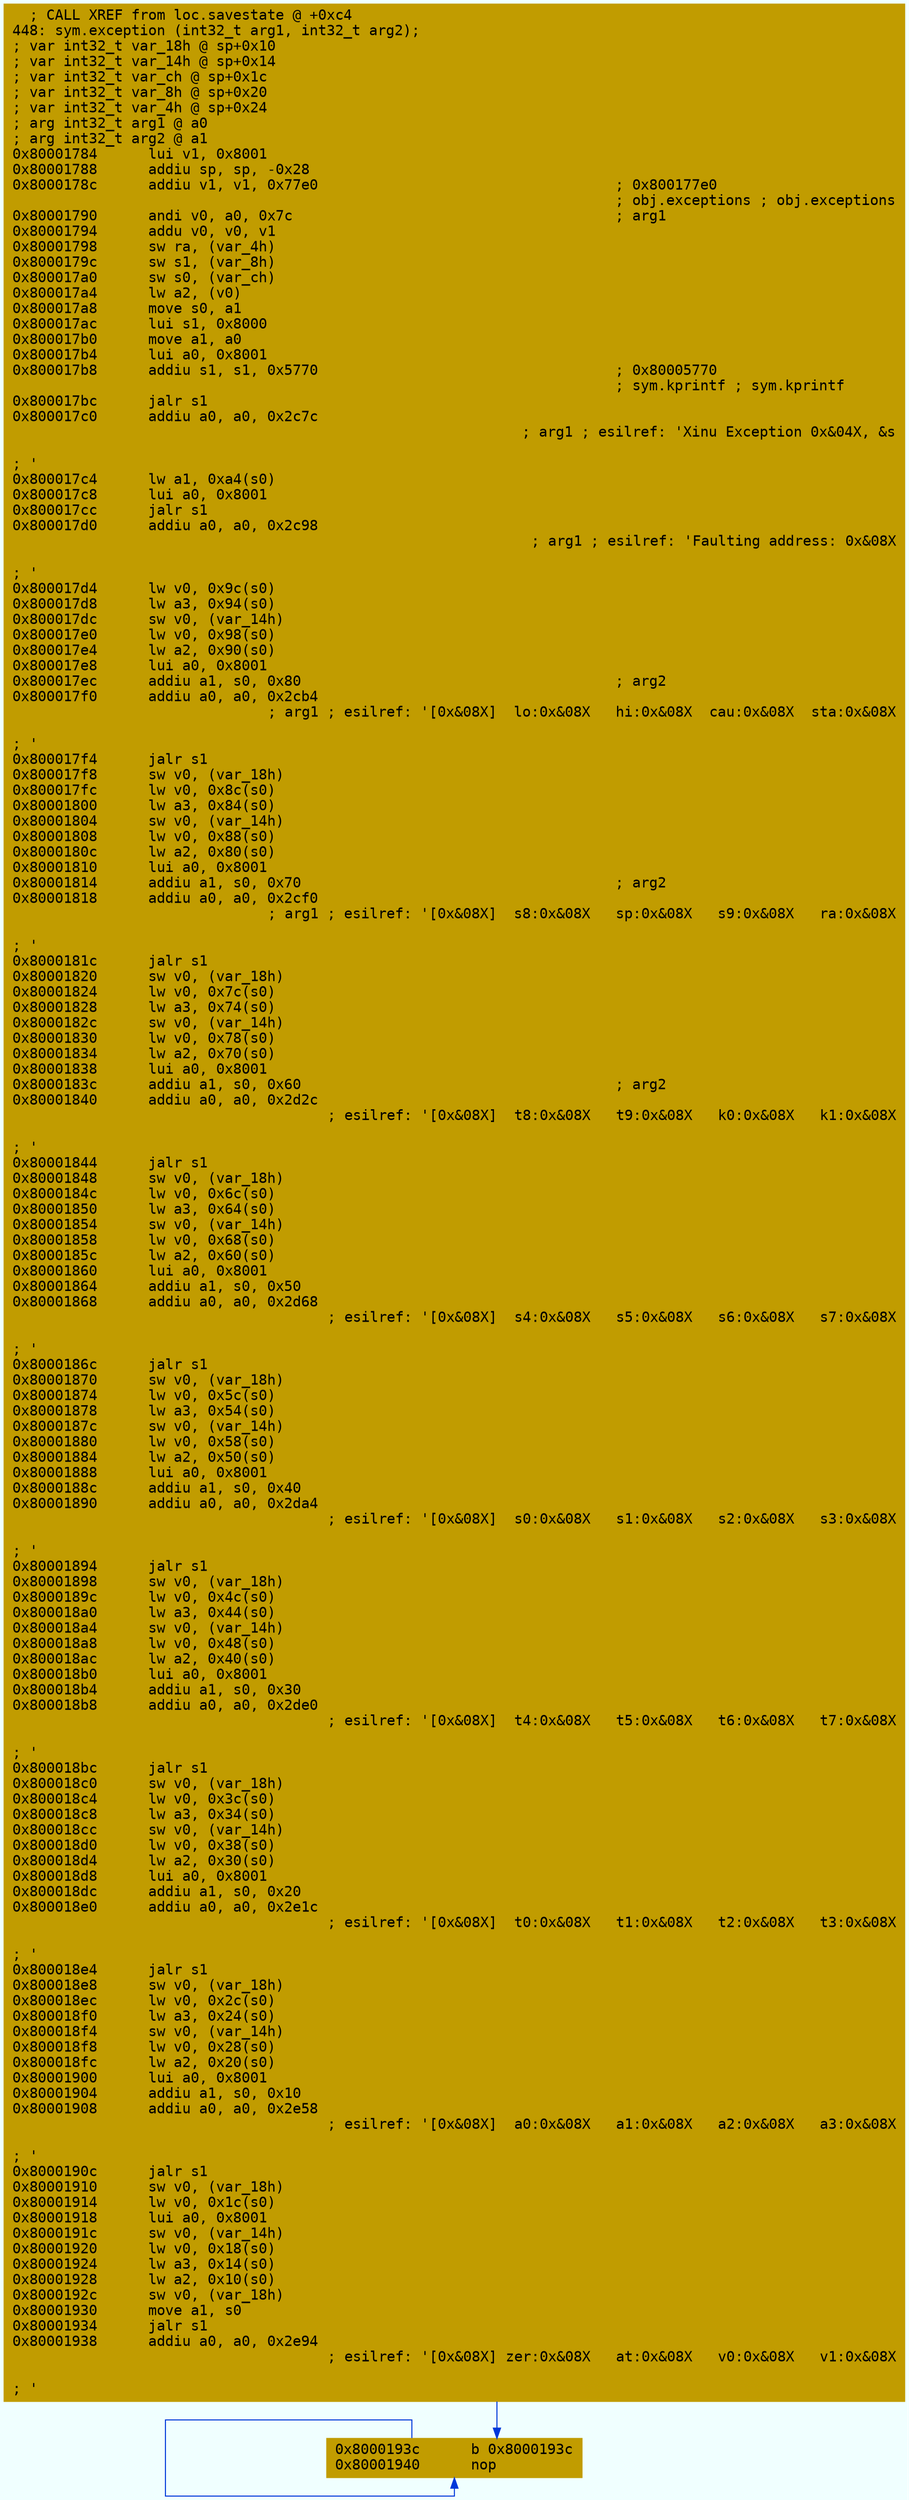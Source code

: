 digraph code {
	graph [bgcolor=azure fontsize=8 fontname="Courier" splines="ortho"];
	node [fillcolor=gray style=filled shape=box];
	edge [arrowhead="normal"];
	"0x80001784" [URL="sym.exception/0x80001784", fillcolor="#c19c00",color="#c19c00", fontname="Courier",label="  ; CALL XREF from loc.savestate @ +0xc4\l448: sym.exception (int32_t arg1, int32_t arg2);\l; var int32_t var_18h @ sp+0x10\l; var int32_t var_14h @ sp+0x14\l; var int32_t var_ch @ sp+0x1c\l; var int32_t var_8h @ sp+0x20\l; var int32_t var_4h @ sp+0x24\l; arg int32_t arg1 @ a0\l; arg int32_t arg2 @ a1\l0x80001784      lui v1, 0x8001\l0x80001788      addiu sp, sp, -0x28\l0x8000178c      addiu v1, v1, 0x77e0                                   ; 0x800177e0\l                                                                       ; obj.exceptions ; obj.exceptions\l0x80001790      andi v0, a0, 0x7c                                      ; arg1\l0x80001794      addu v0, v0, v1\l0x80001798      sw ra, (var_4h)\l0x8000179c      sw s1, (var_8h)\l0x800017a0      sw s0, (var_ch)\l0x800017a4      lw a2, (v0)\l0x800017a8      move s0, a1\l0x800017ac      lui s1, 0x8000\l0x800017b0      move a1, a0\l0x800017b4      lui a0, 0x8001\l0x800017b8      addiu s1, s1, 0x5770                                   ; 0x80005770\l                                                                       ; sym.kprintf ; sym.kprintf\l0x800017bc      jalr s1\l0x800017c0      addiu a0, a0, 0x2c7c                                   \l; arg1 ; esilref: 'Xinu Exception 0x&04X, &s\r\l; '\l0x800017c4      lw a1, 0xa4(s0)\l0x800017c8      lui a0, 0x8001\l0x800017cc      jalr s1\l0x800017d0      addiu a0, a0, 0x2c98                                   \l; arg1 ; esilref: 'Faulting address: 0x&08X\r\l; '\l0x800017d4      lw v0, 0x9c(s0)\l0x800017d8      lw a3, 0x94(s0)\l0x800017dc      sw v0, (var_14h)\l0x800017e0      lw v0, 0x98(s0)\l0x800017e4      lw a2, 0x90(s0)\l0x800017e8      lui a0, 0x8001\l0x800017ec      addiu a1, s0, 0x80                                     ; arg2\l0x800017f0      addiu a0, a0, 0x2cb4                                   \l; arg1 ; esilref: '[0x&08X]  lo:0x&08X   hi:0x&08X  cau:0x&08X  sta:0x&08X\r\l; '\l0x800017f4      jalr s1\l0x800017f8      sw v0, (var_18h)\l0x800017fc      lw v0, 0x8c(s0)\l0x80001800      lw a3, 0x84(s0)\l0x80001804      sw v0, (var_14h)\l0x80001808      lw v0, 0x88(s0)\l0x8000180c      lw a2, 0x80(s0)\l0x80001810      lui a0, 0x8001\l0x80001814      addiu a1, s0, 0x70                                     ; arg2\l0x80001818      addiu a0, a0, 0x2cf0                                   \l; arg1 ; esilref: '[0x&08X]  s8:0x&08X   sp:0x&08X   s9:0x&08X   ra:0x&08X\r\l; '\l0x8000181c      jalr s1\l0x80001820      sw v0, (var_18h)\l0x80001824      lw v0, 0x7c(s0)\l0x80001828      lw a3, 0x74(s0)\l0x8000182c      sw v0, (var_14h)\l0x80001830      lw v0, 0x78(s0)\l0x80001834      lw a2, 0x70(s0)\l0x80001838      lui a0, 0x8001\l0x8000183c      addiu a1, s0, 0x60                                     ; arg2\l0x80001840      addiu a0, a0, 0x2d2c                                   \l; esilref: '[0x&08X]  t8:0x&08X   t9:0x&08X   k0:0x&08X   k1:0x&08X\r\l; '\l0x80001844      jalr s1\l0x80001848      sw v0, (var_18h)\l0x8000184c      lw v0, 0x6c(s0)\l0x80001850      lw a3, 0x64(s0)\l0x80001854      sw v0, (var_14h)\l0x80001858      lw v0, 0x68(s0)\l0x8000185c      lw a2, 0x60(s0)\l0x80001860      lui a0, 0x8001\l0x80001864      addiu a1, s0, 0x50\l0x80001868      addiu a0, a0, 0x2d68                                   \l; esilref: '[0x&08X]  s4:0x&08X   s5:0x&08X   s6:0x&08X   s7:0x&08X\r\l; '\l0x8000186c      jalr s1\l0x80001870      sw v0, (var_18h)\l0x80001874      lw v0, 0x5c(s0)\l0x80001878      lw a3, 0x54(s0)\l0x8000187c      sw v0, (var_14h)\l0x80001880      lw v0, 0x58(s0)\l0x80001884      lw a2, 0x50(s0)\l0x80001888      lui a0, 0x8001\l0x8000188c      addiu a1, s0, 0x40\l0x80001890      addiu a0, a0, 0x2da4                                   \l; esilref: '[0x&08X]  s0:0x&08X   s1:0x&08X   s2:0x&08X   s3:0x&08X\r\l; '\l0x80001894      jalr s1\l0x80001898      sw v0, (var_18h)\l0x8000189c      lw v0, 0x4c(s0)\l0x800018a0      lw a3, 0x44(s0)\l0x800018a4      sw v0, (var_14h)\l0x800018a8      lw v0, 0x48(s0)\l0x800018ac      lw a2, 0x40(s0)\l0x800018b0      lui a0, 0x8001\l0x800018b4      addiu a1, s0, 0x30\l0x800018b8      addiu a0, a0, 0x2de0                                   \l; esilref: '[0x&08X]  t4:0x&08X   t5:0x&08X   t6:0x&08X   t7:0x&08X\r\l; '\l0x800018bc      jalr s1\l0x800018c0      sw v0, (var_18h)\l0x800018c4      lw v0, 0x3c(s0)\l0x800018c8      lw a3, 0x34(s0)\l0x800018cc      sw v0, (var_14h)\l0x800018d0      lw v0, 0x38(s0)\l0x800018d4      lw a2, 0x30(s0)\l0x800018d8      lui a0, 0x8001\l0x800018dc      addiu a1, s0, 0x20\l0x800018e0      addiu a0, a0, 0x2e1c                                   \l; esilref: '[0x&08X]  t0:0x&08X   t1:0x&08X   t2:0x&08X   t3:0x&08X\r\l; '\l0x800018e4      jalr s1\l0x800018e8      sw v0, (var_18h)\l0x800018ec      lw v0, 0x2c(s0)\l0x800018f0      lw a3, 0x24(s0)\l0x800018f4      sw v0, (var_14h)\l0x800018f8      lw v0, 0x28(s0)\l0x800018fc      lw a2, 0x20(s0)\l0x80001900      lui a0, 0x8001\l0x80001904      addiu a1, s0, 0x10\l0x80001908      addiu a0, a0, 0x2e58                                   \l; esilref: '[0x&08X]  a0:0x&08X   a1:0x&08X   a2:0x&08X   a3:0x&08X\r\l; '\l0x8000190c      jalr s1\l0x80001910      sw v0, (var_18h)\l0x80001914      lw v0, 0x1c(s0)\l0x80001918      lui a0, 0x8001\l0x8000191c      sw v0, (var_14h)\l0x80001920      lw v0, 0x18(s0)\l0x80001924      lw a3, 0x14(s0)\l0x80001928      lw a2, 0x10(s0)\l0x8000192c      sw v0, (var_18h)\l0x80001930      move a1, s0\l0x80001934      jalr s1\l0x80001938      addiu a0, a0, 0x2e94                                   \l; esilref: '[0x&08X] zer:0x&08X   at:0x&08X   v0:0x&08X   v1:0x&08X\r\l; '\l"]
	"0x8000193c" [URL="sym.exception/0x8000193c", fillcolor="#c19c00",color="#c19c00", fontname="Courier",label="0x8000193c      b 0x8000193c\l0x80001940      nop\l"]
        "0x80001784" -> "0x8000193c" [color="#0037da"];
        "0x8000193c" -> "0x8000193c" [color="#0037da"];
}
